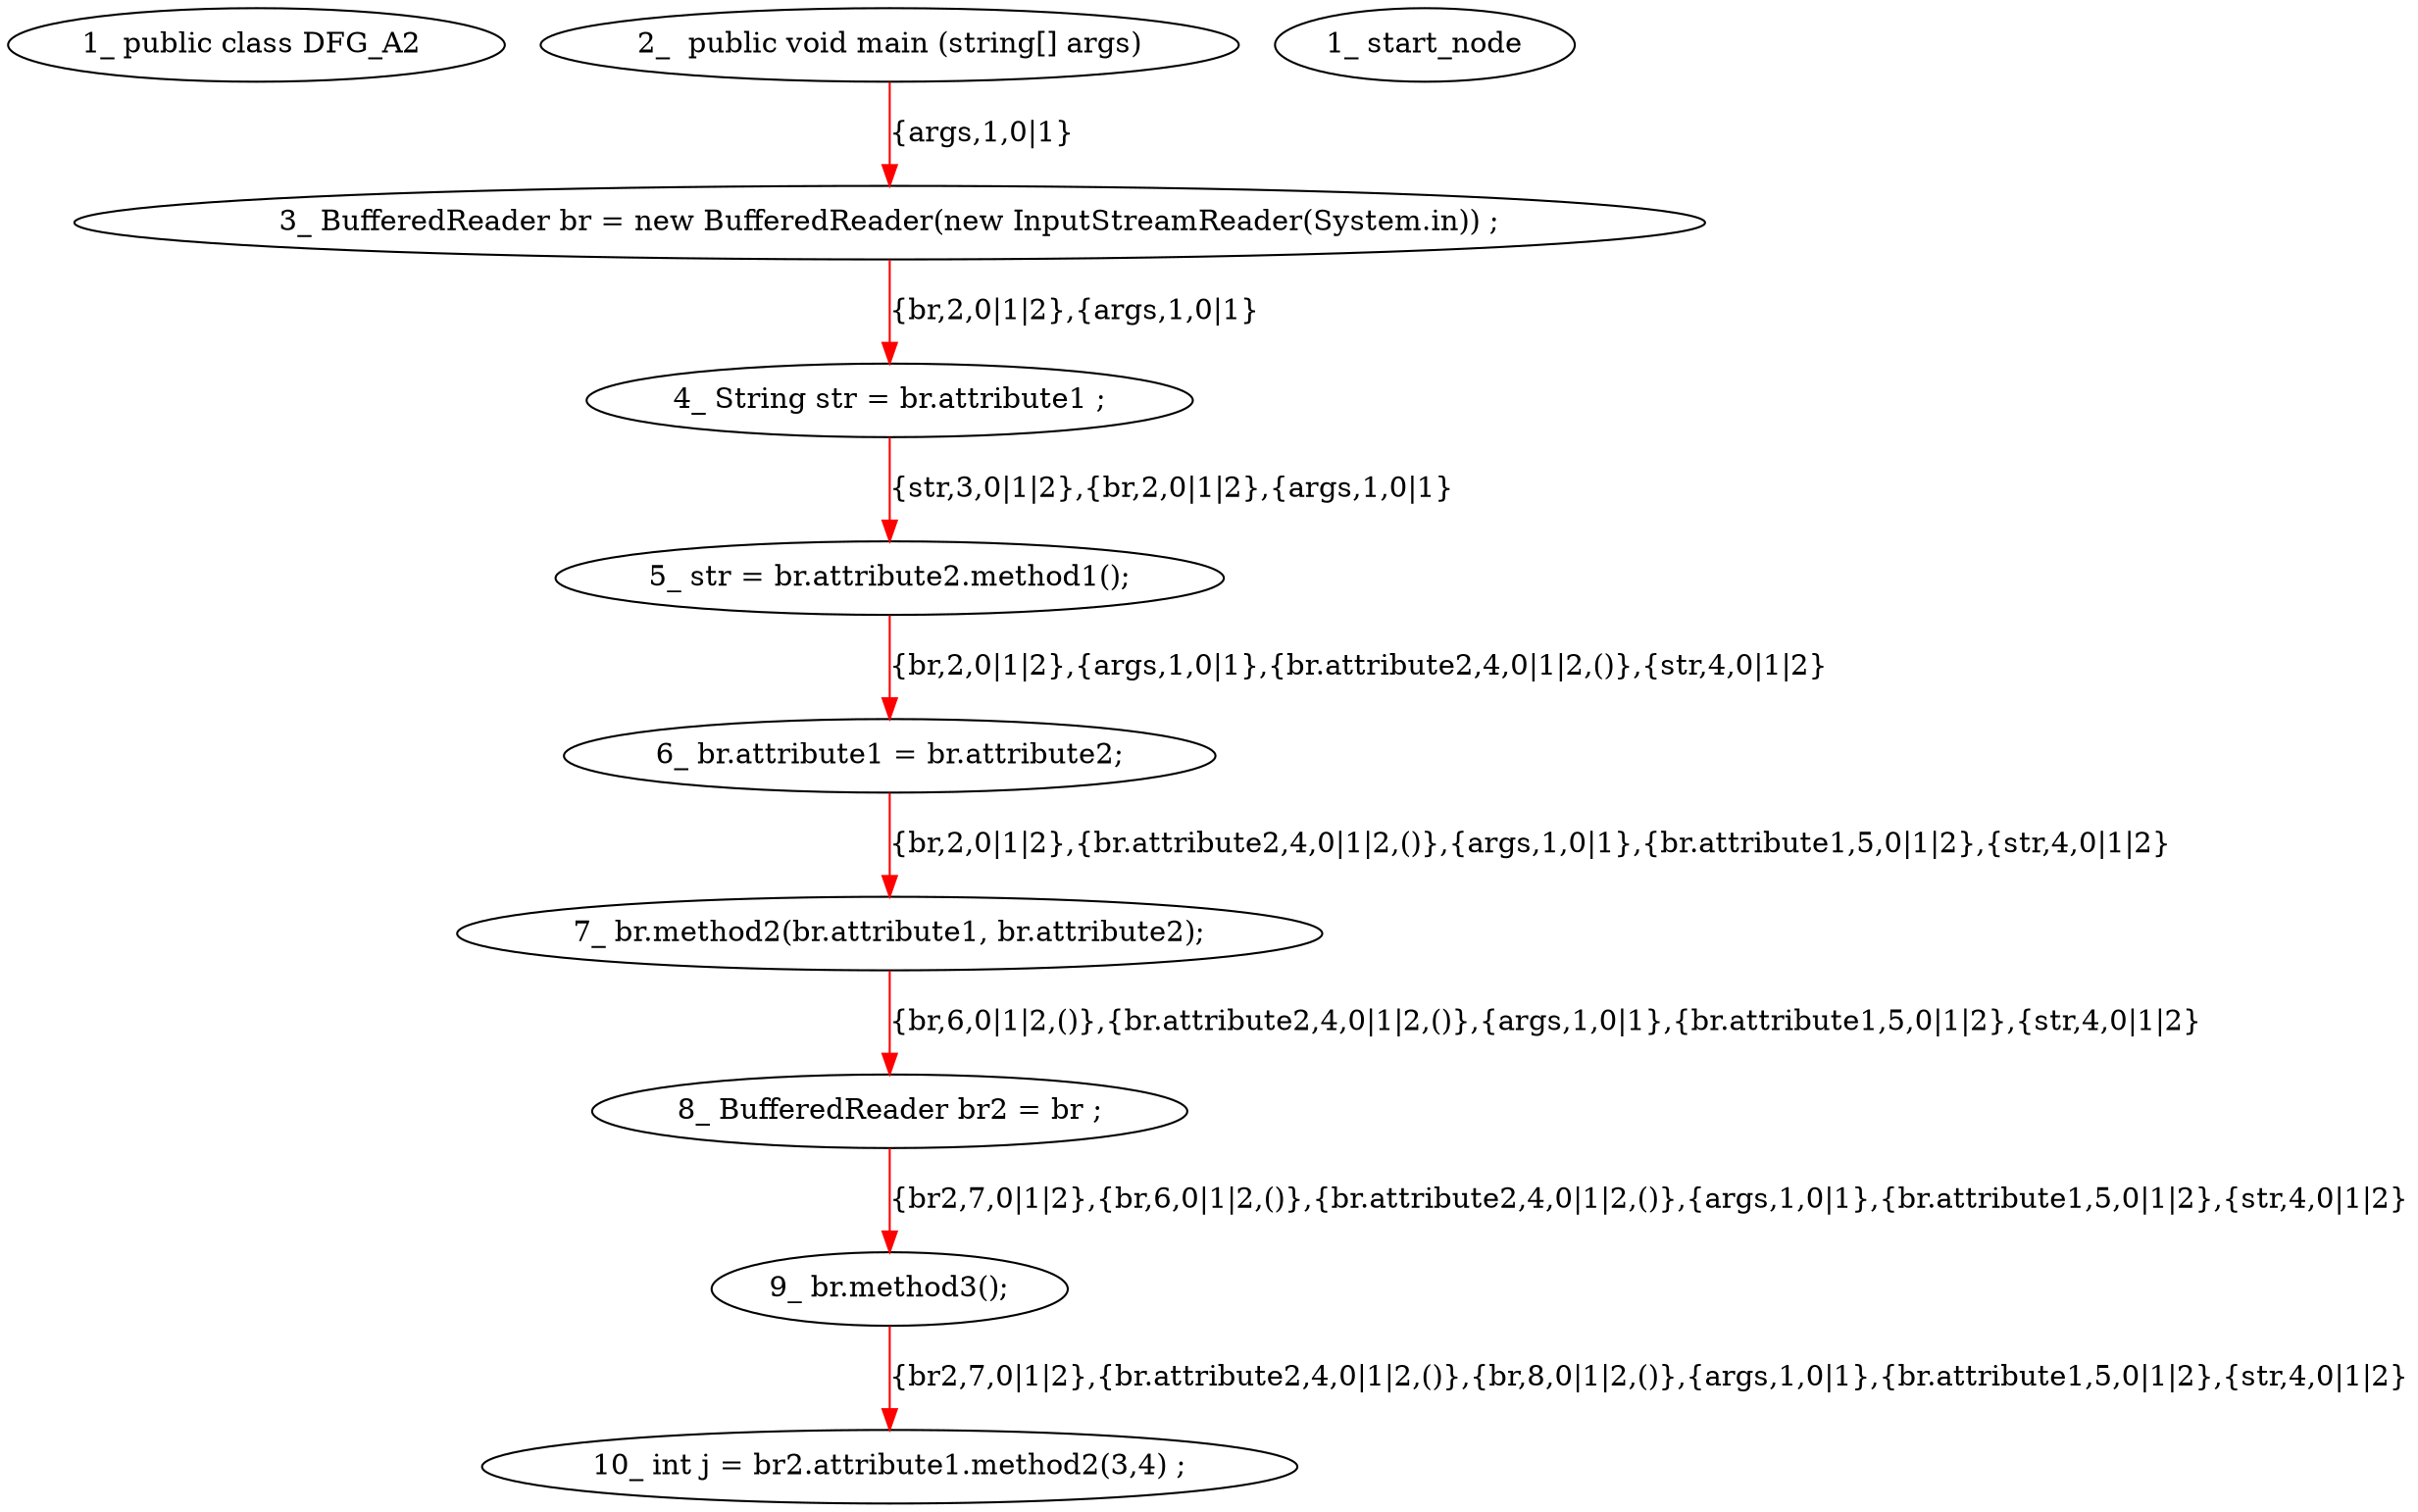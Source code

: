 digraph  {
6 [label="1_\ public\ class\ DFG_A2\ ", type_label=class_declaration];
10 [label="2_\ \ public\ void\ main\ \(string\[\]\ args\)", type_label=method_declaration];
21 [label="3_\ BufferedReader\ br\ =\ new\ BufferedReader\(new\ InputStreamReader\(System\.in\)\)\ ;", type_label=local_declaration];
38 [label="4_\ String\ str\ =\ br\.attribute1\ ;", type_label=local_declaration];
47 [label="5_\ str\ =\ br\.attribute2\.method1\(\);", type_label=expression_statement];
58 [label="6_\ br\.attribute1\ =\ br\.attribute2;", type_label=expression_statement];
67 [label="7_\ br\.method2\(br\.attribute1,\ br\.attribute2\);", type_label=expression_statement];
81 [label="8_\ BufferedReader\ br2\ =\ br\ ;", type_label=local_declaration];
88 [label="9_\ br\.method3\(\);", type_label=expression_statement];
94 [label="10_\ int\ j\ =\ br2\.attribute1\.method2\(3,4\)\ ;", type_label=local_declaration];
1 [label="1_\ start_node", type_label=start];
10 -> 21  [color=red, controlflow_type=first_next_line, edge_type=CFG_edge, key=0, label="{args,1,0|1}"];
21 -> 38  [color=red, controlflow_type="next_line 1", edge_type=CFG_edge, key=0, label="{br,2,0|1|2},{args,1,0|1}"];
38 -> 47  [color=red, controlflow_type="next_line 1", edge_type=CFG_edge, key=0, label="{str,3,0|1|2},{br,2,0|1|2},{args,1,0|1}"];
47 -> 58  [color=red, controlflow_type="next_line 1", edge_type=CFG_edge, key=0, label="{br,2,0|1|2},{args,1,0|1},{br.attribute2,4,0|1|2,()},{str,4,0|1|2}"];
58 -> 67  [color=red, controlflow_type="next_line 1", edge_type=CFG_edge, key=0, label="{br,2,0|1|2},{br.attribute2,4,0|1|2,()},{args,1,0|1},{br.attribute1,5,0|1|2},{str,4,0|1|2}"];
67 -> 81  [color=red, controlflow_type="next_line 1", edge_type=CFG_edge, key=0, label="{br,6,0|1|2,()},{br.attribute2,4,0|1|2,()},{args,1,0|1},{br.attribute1,5,0|1|2},{str,4,0|1|2}"];
81 -> 88  [color=red, controlflow_type="next_line 1", edge_type=CFG_edge, key=0, label="{br2,7,0|1|2},{br,6,0|1|2,()},{br.attribute2,4,0|1|2,()},{args,1,0|1},{br.attribute1,5,0|1|2},{str,4,0|1|2}"];
88 -> 94  [color=red, controlflow_type="next_line 1", edge_type=CFG_edge, key=0, label="{br2,7,0|1|2},{br.attribute2,4,0|1|2,()},{br,8,0|1|2,()},{args,1,0|1},{br.attribute1,5,0|1|2},{str,4,0|1|2}"];
}
